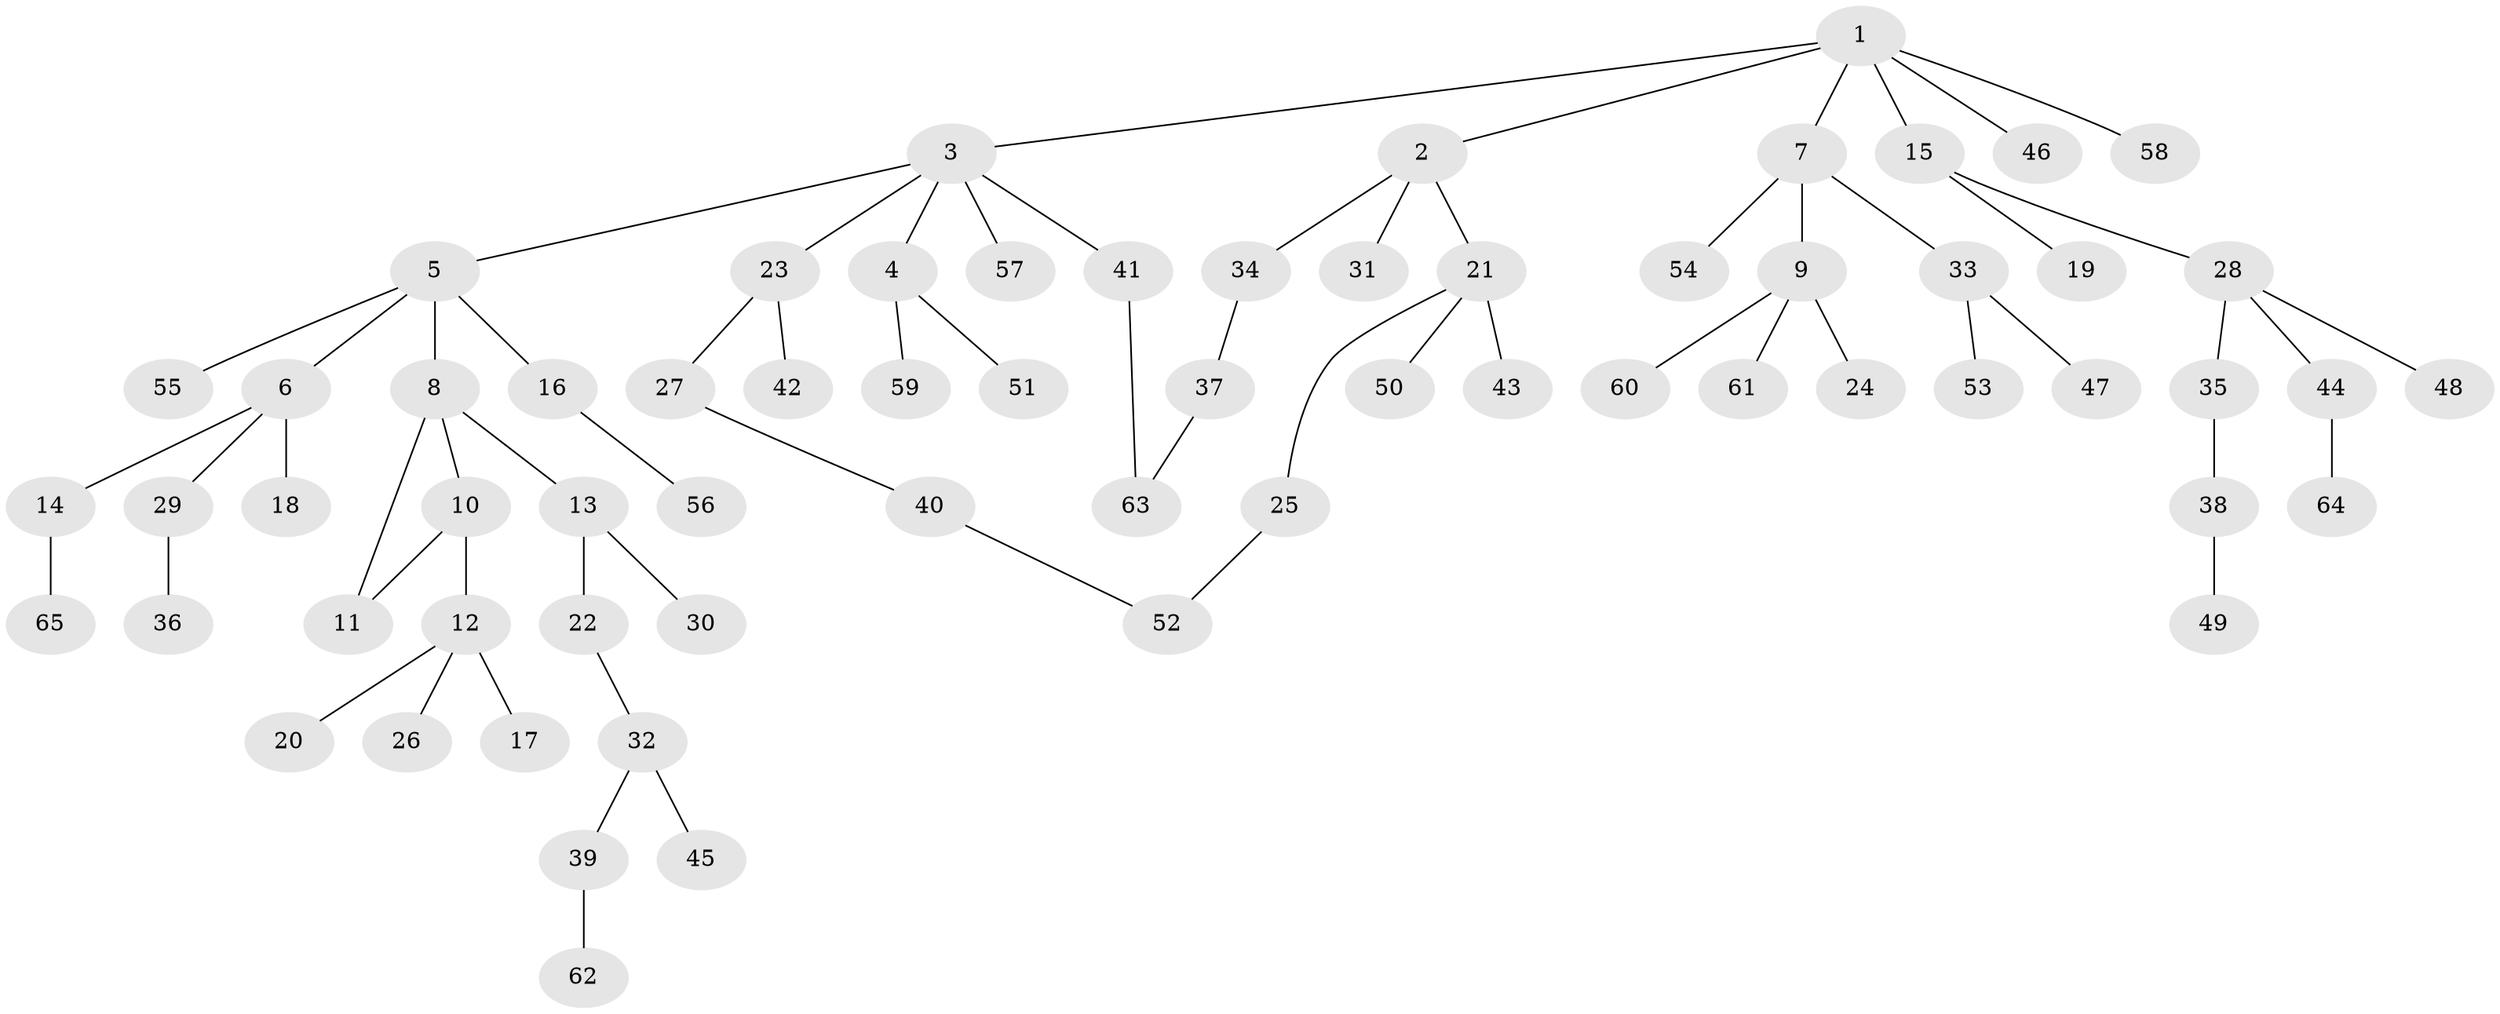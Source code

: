 // coarse degree distribution, {3: 0.05263157894736842, 2: 0.05263157894736842, 1: 0.8421052631578947, 15: 0.05263157894736842}
// Generated by graph-tools (version 1.1) at 2025/46/03/04/25 21:46:19]
// undirected, 65 vertices, 67 edges
graph export_dot {
graph [start="1"]
  node [color=gray90,style=filled];
  1;
  2;
  3;
  4;
  5;
  6;
  7;
  8;
  9;
  10;
  11;
  12;
  13;
  14;
  15;
  16;
  17;
  18;
  19;
  20;
  21;
  22;
  23;
  24;
  25;
  26;
  27;
  28;
  29;
  30;
  31;
  32;
  33;
  34;
  35;
  36;
  37;
  38;
  39;
  40;
  41;
  42;
  43;
  44;
  45;
  46;
  47;
  48;
  49;
  50;
  51;
  52;
  53;
  54;
  55;
  56;
  57;
  58;
  59;
  60;
  61;
  62;
  63;
  64;
  65;
  1 -- 2;
  1 -- 3;
  1 -- 7;
  1 -- 15;
  1 -- 46;
  1 -- 58;
  2 -- 21;
  2 -- 31;
  2 -- 34;
  3 -- 4;
  3 -- 5;
  3 -- 23;
  3 -- 41;
  3 -- 57;
  4 -- 51;
  4 -- 59;
  5 -- 6;
  5 -- 8;
  5 -- 16;
  5 -- 55;
  6 -- 14;
  6 -- 18;
  6 -- 29;
  7 -- 9;
  7 -- 33;
  7 -- 54;
  8 -- 10;
  8 -- 11;
  8 -- 13;
  9 -- 24;
  9 -- 60;
  9 -- 61;
  10 -- 12;
  10 -- 11;
  12 -- 17;
  12 -- 20;
  12 -- 26;
  13 -- 22;
  13 -- 30;
  14 -- 65;
  15 -- 19;
  15 -- 28;
  16 -- 56;
  21 -- 25;
  21 -- 43;
  21 -- 50;
  22 -- 32;
  23 -- 27;
  23 -- 42;
  25 -- 52;
  27 -- 40;
  28 -- 35;
  28 -- 44;
  28 -- 48;
  29 -- 36;
  32 -- 39;
  32 -- 45;
  33 -- 47;
  33 -- 53;
  34 -- 37;
  35 -- 38;
  37 -- 63;
  38 -- 49;
  39 -- 62;
  40 -- 52;
  41 -- 63;
  44 -- 64;
}
